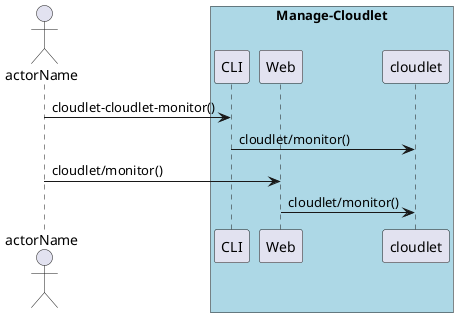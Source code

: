 @startuml
Actor "actorName" as A

box "Manage-Cloudlet" #lightblue
participant CLI as CLI
participant Web as Web
participant "cloudlet" as S
A -> CLI : cloudlet-cloudlet-monitor()
CLI -> S : cloudlet/monitor()
A -> Web : cloudlet/monitor()
Web -> S : cloudlet/monitor()
end box

@enduml
